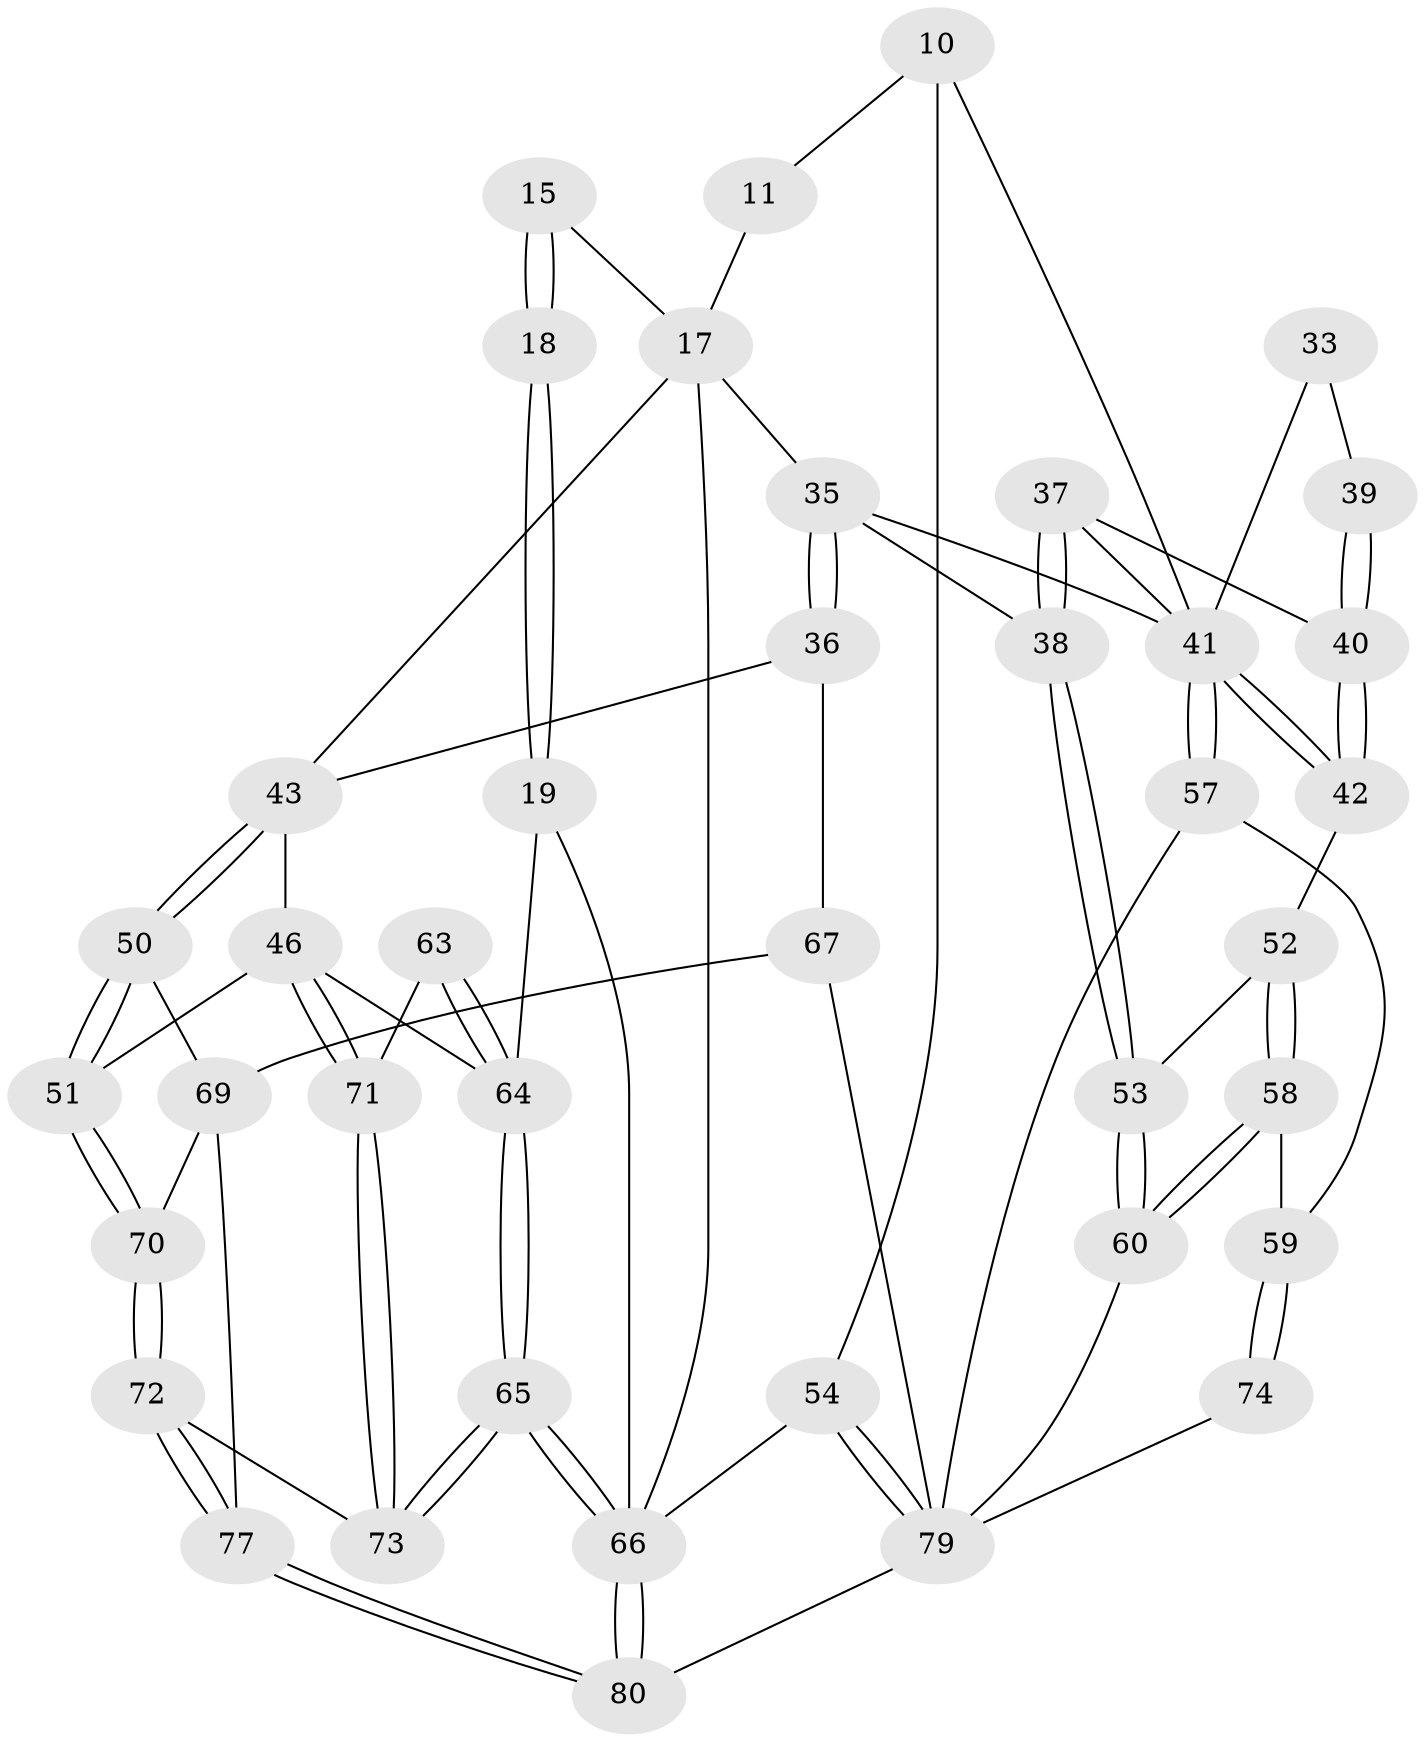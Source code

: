 // original degree distribution, {3: 0.0375, 5: 0.5125, 6: 0.225, 4: 0.225}
// Generated by graph-tools (version 1.1) at 2025/01/03/09/25 05:01:51]
// undirected, 40 vertices, 91 edges
graph export_dot {
graph [start="1"]
  node [color=gray90,style=filled];
  10 [pos="+1+0.04329813902578326",super="+9"];
  11 [pos="+0.6459719366180303+0.13611730886895215",super="+7"];
  15 [pos="+0.2092835020253196+0",super="+14"];
  17 [pos="+0.5325757734887179+0.246580133613751",super="+16+13"];
  18 [pos="+0+0.18862122303182266"];
  19 [pos="+0+0.31556022230111697"];
  33 [pos="+0.7566649655939934+0.37749370971629453",super="+30+31"];
  35 [pos="+0.6311448300116166+0.4877789047134738",super="+23"];
  36 [pos="+0.5744123214535956+0.515021784504369"];
  37 [pos="+0.7071547483474416+0.45080164891060637"];
  38 [pos="+0.6332778242252313+0.48743945899399477"];
  39 [pos="+0.7892174930965691+0.3822062307749315"];
  40 [pos="+0.7523866546835395+0.46220941448778874"];
  41 [pos="+1+0.32440817013610684",super="+32+21+34"];
  42 [pos="+0.7894467194963373+0.4817361710369123"];
  43 [pos="+0.3800465880306465+0.3575547798071956",super="+29"];
  46 [pos="+0.23573316258175697+0.5414733555735434",super="+45+44"];
  50 [pos="+0.3442212118463507+0.5026674264823123"];
  51 [pos="+0.3232105589735022+0.5152371967242949"];
  52 [pos="+0.79036922494571+0.5190441845687159"];
  53 [pos="+0.7442337122306+0.584938125941042"];
  54 [pos="+1+1",super="+2"];
  57 [pos="+1+0.37817198916238204"];
  58 [pos="+0.8836951232245907+0.6120971320438583"];
  59 [pos="+0.8989694386804328+0.6133061767766621"];
  60 [pos="+0.744256766360669+0.659631739363037"];
  63 [pos="+0+0.6549273560133859"];
  64 [pos="+0+0.6555459768388544",super="+27+26+47"];
  65 [pos="+0+1"];
  66 [pos="+0+1",super="+3"];
  67 [pos="+0.6099263763815561+0.784728890655423",super="+62"];
  69 [pos="+0.4814988278409241+0.6304096720725789",super="+68+49"];
  70 [pos="+0.3480756991743373+0.7083549536580376"];
  71 [pos="+0.14367871100200091+0.7125739733920695"];
  72 [pos="+0.3484643431996818+0.8484035868763726"];
  73 [pos="+0.1781038597869824+0.7666771089856008"];
  74 [pos="+0.9069028845928516+0.6701821916451322"];
  77 [pos="+0.4291893250719864+0.9560762618018704"];
  79 [pos="+0.8133068398259694+1",super="+78+76+75"];
  80 [pos="+0.42667700106573014+1"];
  10 -- 54 [weight=2];
  10 -- 41;
  10 -- 11 [weight=2];
  11 -- 17 [weight=2];
  15 -- 18 [weight=2];
  15 -- 18;
  15 -- 17 [weight=2];
  17 -- 35;
  17 -- 66;
  17 -- 43 [weight=2];
  18 -- 19;
  18 -- 19;
  19 -- 66;
  19 -- 64;
  33 -- 39 [weight=2];
  33 -- 41 [weight=2];
  35 -- 36;
  35 -- 36;
  35 -- 38;
  35 -- 41;
  36 -- 67;
  36 -- 43;
  37 -- 38;
  37 -- 38;
  37 -- 40;
  37 -- 41;
  38 -- 53;
  38 -- 53;
  39 -- 40;
  39 -- 40;
  40 -- 42;
  40 -- 42;
  41 -- 42;
  41 -- 42;
  41 -- 57;
  41 -- 57;
  42 -- 52;
  43 -- 50;
  43 -- 50;
  43 -- 46 [weight=2];
  46 -- 71;
  46 -- 71;
  46 -- 51;
  46 -- 64 [weight=2];
  50 -- 51;
  50 -- 51;
  50 -- 69;
  51 -- 70;
  51 -- 70;
  52 -- 53;
  52 -- 58;
  52 -- 58;
  53 -- 60;
  53 -- 60;
  54 -- 79 [weight=2];
  54 -- 79;
  54 -- 66 [weight=2];
  57 -- 59;
  57 -- 79;
  58 -- 59;
  58 -- 60;
  58 -- 60;
  59 -- 74;
  59 -- 74;
  60 -- 79;
  63 -- 64 [weight=2];
  63 -- 64;
  63 -- 71;
  64 -- 65;
  64 -- 65;
  65 -- 66;
  65 -- 66;
  65 -- 73;
  65 -- 73;
  66 -- 80;
  66 -- 80;
  67 -- 69 [weight=2];
  67 -- 79 [weight=2];
  69 -- 70;
  69 -- 77;
  70 -- 72;
  70 -- 72;
  71 -- 73;
  71 -- 73;
  72 -- 73;
  72 -- 77;
  72 -- 77;
  74 -- 79 [weight=2];
  77 -- 80;
  77 -- 80;
  79 -- 80;
}
